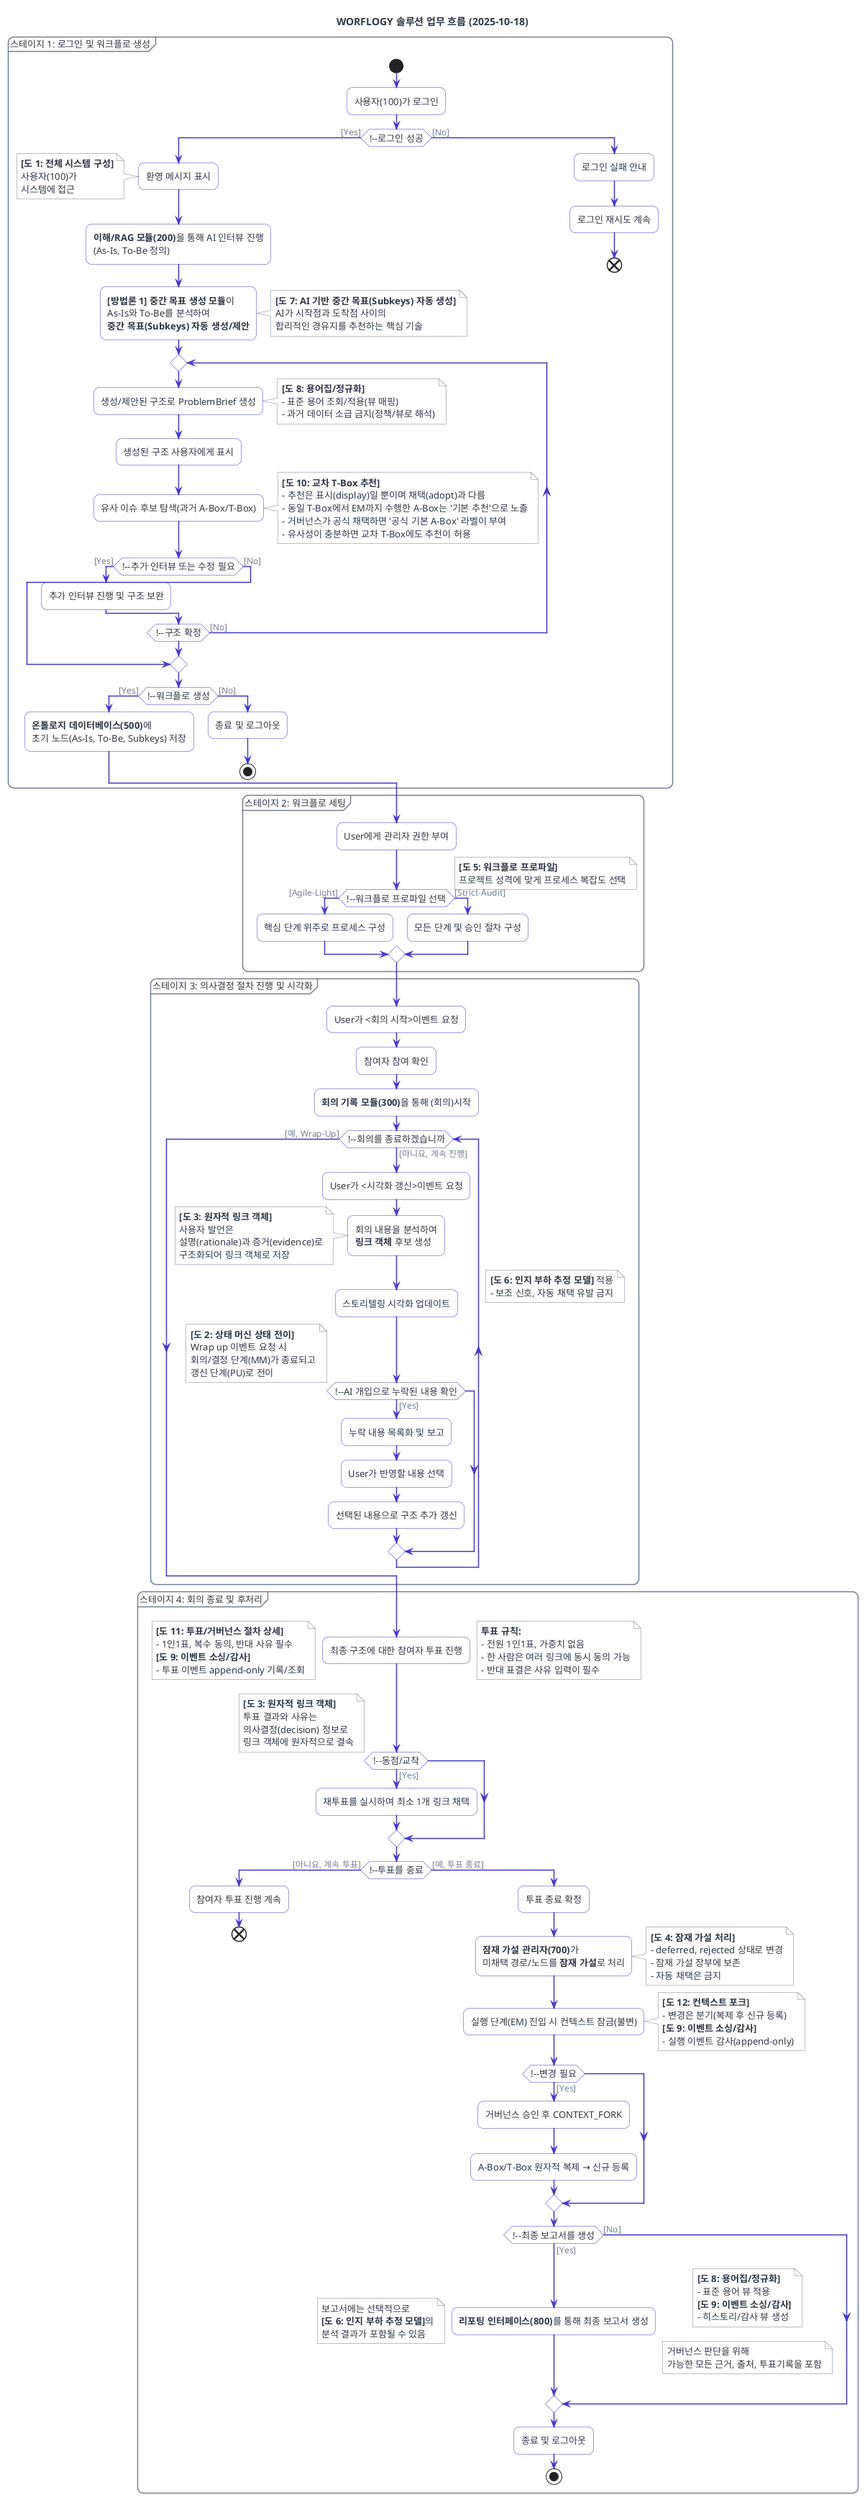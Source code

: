 @startuml

title WORFLOGY 솔루션 업무 흐름 (2025-10-18)

'================================================================
' Worflogy.com Website Theme for PlantUML
'================================================================

'// 1. 전역 스타일 (Global Style & Fonts) //
skinparam backgroundColor #ffffff
skinparam defaultFontName "Pretendard"
skinparam defaultFontSize 13
skinparam defaultFontColor #2D3748
skinparam shadowing false
skinparam roundCorner 16

'// 2. 화살표 및 연결선 스타일 (Arrow & Connector Style) //
skinparam ArrowColor #718096
skinparam ArrowThickness 1.5
skinparam ArrowFontColor #718096
skinparam ArrowFontSize 12
skinparam linetype ortho

'// 3. 기본 요소 스타일 (Standard Elements Style) //
skinparam card {
  BackgroundColor #ffffff
  BorderColor #718096
}
skinparam note {
  BackgroundColor #ffffff
  BorderColor #718096
  FontColor #2D3748
}
skinparam component {
  BackgroundColor #ffffff
  BorderColor #718096
}
skinparam package {
  BackgroundColor #ffffff
  BorderColor #718096
}
skinparam database {
  BackgroundColor #ffffff
  BorderColor #718096
}
' [추가] 파티션(Partition) 스타일 정의
skinparam partition {
  BackgroundColor #F4F6F8 ' 웹사이트의 연한 배경색으로 구분감 부여
  BorderColor #718096
  FontColor #2D3748
}

'// 4. 강조 요소 스타일 (Accent Elements Style) //
skinparam actor {
  BackgroundColor #4338CA
  BorderColor #4338CA
  FontColor #ffffff
}
skinparam participant {
  BackgroundColor #4338CA
  BorderColor #4338CA
  FontColor #ffffff
}
skinparam usecase {
  BackgroundColor #ffffff
  BorderColor #4338CA
  ArrowColor #4338CA
}
skinparam activity {
  BackgroundColor #ffffff
  BorderColor #4338CA
  FontColor #2D3748
}

'// 5. 클래스 다이어그램 스타일 (Class Diagram Style) //
skinparam class {
  BackgroundColor #ffffff
  BorderColor #718096 ' [수정] 테두리 색상 변경
  HeaderBackgroundColor #4338CA
  FontColor #ffffff
  AttributeFontColor #2D3748
  AttributeFontSize 12
}

'================================================================

' =============================================
' 스테이지 1: 로그인 및 가상 룸(워크플로) 생성
' =============================================
partition "스테이지 1: 로그인 및 워크플로 생성" {
    start
        :사용자(100)가 로그인;
    if (!--로그인 성공) then ([Yes])
        :환영 메시지 표시;
        note left
        <b>[도 1: 전체 시스템 구성]</b>
        사용자(100)가
        시스템에 접근
        endnote
        :<b>이해/RAG 모듈(200)</b>을 통해 AI 인터뷰 진행
        (As-Is, To-Be 정의);
        :<b>[방법론 1] 중간 목표 생성 모듈</b>이
        As-Is와 To-Be를 분석하여
        <b>중간 목표(Subkeys) 자동 생성/제안</b>;
        note right
        <b>[도 7: AI 기반 중간 목표(Subkeys) 자동 생성]</b>
        AI가 시작점과 도착점 사이의
        합리적인 경유지를 추천하는 핵심 기술
        endnote
    repeat
        :생성/제안된 구조로 ProblemBrief 생성;
        note right
        <b>[도 8: 용어집/정규화]</b>
        - 표준 용어 조회/적용(뷰 매핑)
        - 과거 데이터 소급 금지(정책/뷰로 해석)
        endnote
        :생성된 구조 사용자에게 표시;
        :유사 이슈 후보 탐색(과거 A-Box/T-Box);
        note right
        <b>[도 10: 교차 T-Box 추천]</b>
        - 추천은 표시(display)일 뿐이며 채택(adopt)과 다름
        - 동일 T-Box에서 EM까지 수행한 A-Box는 '기본 추천'으로 노출
        - 거버넌스가 공식 채택하면 '공식 기본 A-Box' 라벨이 부여
        - 유사성이 충분하면 교차 T-Box에도 추천이 허용
        endnote
        if (!--추가 인터뷰 또는 수정 필요) then ([Yes])
            :추가 인터뷰 진행 및 구조 보완;
            else ([No])
                break
        endif
    repeat while (!--구조 확정) is ([No])
        if (!--워크플로 생성) then ([Yes])
            :<b>온톨로지 데이터베이스(500)</b>에
            초기 노드(As-Is, To-Be, Subkeys) 저장;
            else ([No])
                :종료 및 로그아웃;
            stop
        endif
    else ([No])
        :로그인 실패 안내;
        :로그인 재시도 계속;
        end
    endif
}

' =============================================
' 스테이지 2: 워크플로 세팅 (상태머신: 준비 단계)
' =============================================
partition "스테이지 2: 워크플로 세팅" {
    :User에게 관리자 권한 부여;
    if (!--워크플로 프로파일 선택) then ([Agile-Light])
        :핵심 단계 위주로 프로세스 구성;
    else ([Strict-Audit])
        :모든 단계 및 승인 절차 구성;
    endif
    note right
    <b>[도 5: 워크플로 프로파일]</b>
    프로젝트 성격에 맞게 프로세스 복잡도 선택
    endnote
}

' =============================================
' 스테이지 3: 회의 진행 (상태머신: 회의/결정 단계)
' =============================================
partition "스테이지 3: 의사결정 절차 진행 및 시각화" {
    note right
    <b>[도 6: 인지 부하 추정 모델]</b> 적용
    - 보조 신호, 자동 채택 유발 금지
    end note
    :User가 <회의 시작>이벤트 요청;
    :참여자 참여 확인;
    :<b>회의 기록 모듈(300)</b>을 통해 (회의)시작;
    while (!--회의를 종료하겠습니까) is ([아니요, 계속 진행])
        :User가 <시각화 갱신>이벤트 요청;
        :회의 내용을 분석하여
        <b>링크 객체</b> 후보 생성;
        note left
        <b>[도 3: 원자적 링크 객체]</b>
        사용자 발언은
        설명(rationale)과 증거(evidence)로
        구조화되어 링크 객체로 저장
        endnote
        :스토리텔링 시각화 업데이트;
        if (!--AI 개입으로 누락된 내용 확인) then ([Yes])
            :누락 내용 목록화 및 보고;
            :User가 반영할 내용 선택;
            :선택된 내용으로 구조 추가 갱신;
        endif
    endwhile ([예, Wrap-Up])
    note
        <b>[도 2: 상태 머신 상태 전이]</b>
        Wrap up 이벤트 요청 시
        회의/결정 단계(MM)가 종료되고
        갱신 단계(PU)로 전이
    endnote
}

' =============================================
' 스테이지 4: 회의 종료 및 후처리 (상태머신: 갱신, 평가/환류 단계)
' =============================================
partition "스테이지 4: 회의 종료 및 후처리" {
    :최종 구조에 대한 참여자 투표 진행;
    note left
    <b>[도 11: 투표/거버넌스 절차 상세]</b>
    - 1인1표, 복수 동의, 반대 사유 필수
    <b>[도 9: 이벤트 소싱/감사]</b>
    - 투표 이벤트 append-only 기록/조회
    endnote
    note right
    <b>투표 규칙:</b>
    - 전원 1인1표, 가중치 없음
    - 한 사람은 여러 링크에 동시 동의 가능
    - 반대 표결은 사유 입력이 필수
    endnote
    if (!--동점/교착) then ([Yes])
        :재투표를 실시하여 최소 1개 링크 채택;
    endif
        note right
        <b>[도 3: 원자적 링크 객체]</b>
        투표 결과와 사유는
        의사결정(decision) 정보로
        링크 객체에 원자적으로 결속
    endnote
    if (!--투표를 종료) then ([아니요, 계속 투표])
        :참여자 투표 진행 계속;
        end
    else ([예, 투표 종료])
        :투표 종료 확정;
        :<b>잠재 가설 관리자(700)</b>가
        미채택 경로/노드를 **잠재 가설**로 처리;
        note right
        <b>[도 4: 잠재 가설 처리]</b>
        - deferred, rejected 상태로 변경
        - 잠재 가설 장부에 보존
        - 자동 채택은 금지
        endnote
    :실행 단계(EM) 진입 시 컨텍스트 잠금(불변);
    note right
    <b>[도 12: 컨텍스트 포크]</b>
    - 변경은 분기(복제 후 신규 등록)
    <b>[도 9: 이벤트 소싱/감사]</b>
    - 실행 이벤트 감사(append-only)
    endnote
    if (!--변경 필요) then ([Yes])
        :거버넌스 승인 후 CONTEXT_FORK;
        :A-Box/T-Box 원자적 복제 → 신규 등록;
    endif
    if (!--최종 보고서를 생성) then ([Yes])
        :<b>리포팅 인터페이스(800)</b>를 통해 최종 보고서 생성;
    note right
    <b>[도 8: 용어집/정규화]</b>
    - 표준 용어 뷰 적용
    <b>[도 9: 이벤트 소싱/감사]</b>
    - 히스토리/감사 뷰 생성
    endnote
    note right
    거버넌스 판단을 위해
    가능한 모든 근거, 출처, 투표기록을 포함
    endnote
    note left
    보고서에는 선택적으로
    <b>[도 6: 인지 부하 추정 모델]</b>의
    분석 결과가 포함될 수 있음
    endnote
        else ([No])
        endif
            :종료 및 로그아웃;
        stop
    endif
}
@enduml
